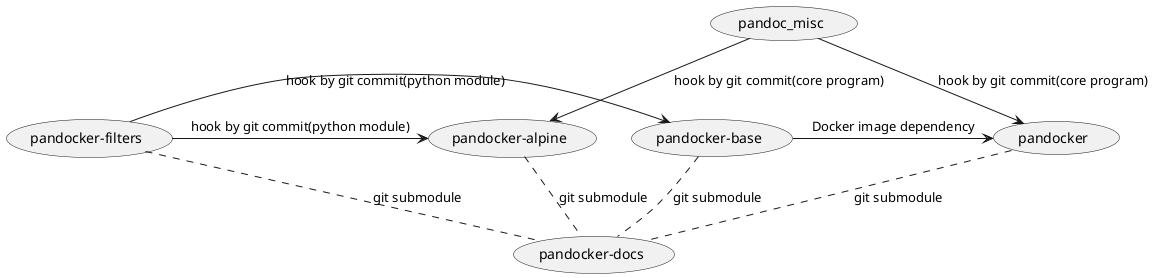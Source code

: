 @startuml
(pandoc_misc)
(pandocker)
(pandocker-base)
(pandocker-alpine)
(pandocker-filters)
(pandocker-docs)

(pandoc_misc) --> (pandocker) : hook by git commit(core program)
(pandoc_misc) --> (pandocker-alpine) : hook by git commit(core program)
(pandocker-filters) -> (pandocker-base) : hook by git commit(python module)
(pandocker-filters) -> (pandocker-alpine) : hook by git commit(python module)
(pandocker-base) -> (pandocker) : Docker image dependency

(pandocker-base) .. (pandocker-docs) : git submodule
(pandocker) .. (pandocker-docs) : git submodule
(pandocker-alpine) .. (pandocker-docs) : git submodule
(pandocker-filters) .. (pandocker-docs) : git submodule
@enduml
